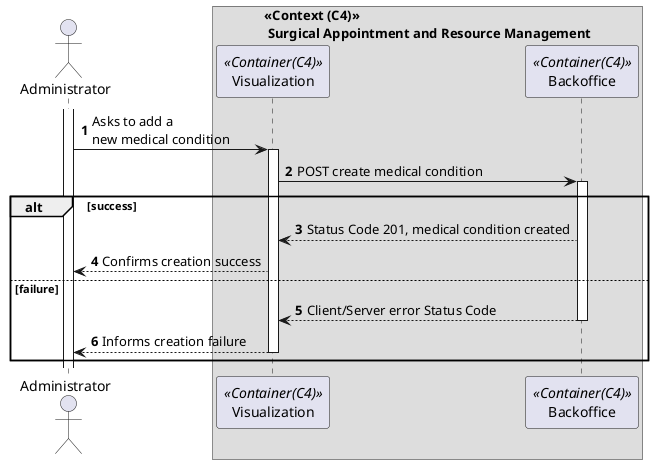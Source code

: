 @startuml
'https://plantuml.com/sequence-diagram

autonumber

actor "Administrator" as admin


box "<<Context (C4)>>\n Surgical Appointment and Resource Management"
participant Visualization as ui <<Container(C4)>>
participant Backoffice as bo <<Container(C4)>>


activate admin

admin -> ui : Asks to add a \nnew medical condition

activate ui

ui -> bo : POST create medical condition 

activate bo

alt success

bo --> ui : Status Code 201, medical condition created 

ui --> admin : Confirms creation success

else failure

bo --> ui:  Client/Server error Status Code

deactivate bo

ui --> admin: Informs creation failure

deactivate ui

end


@enduml